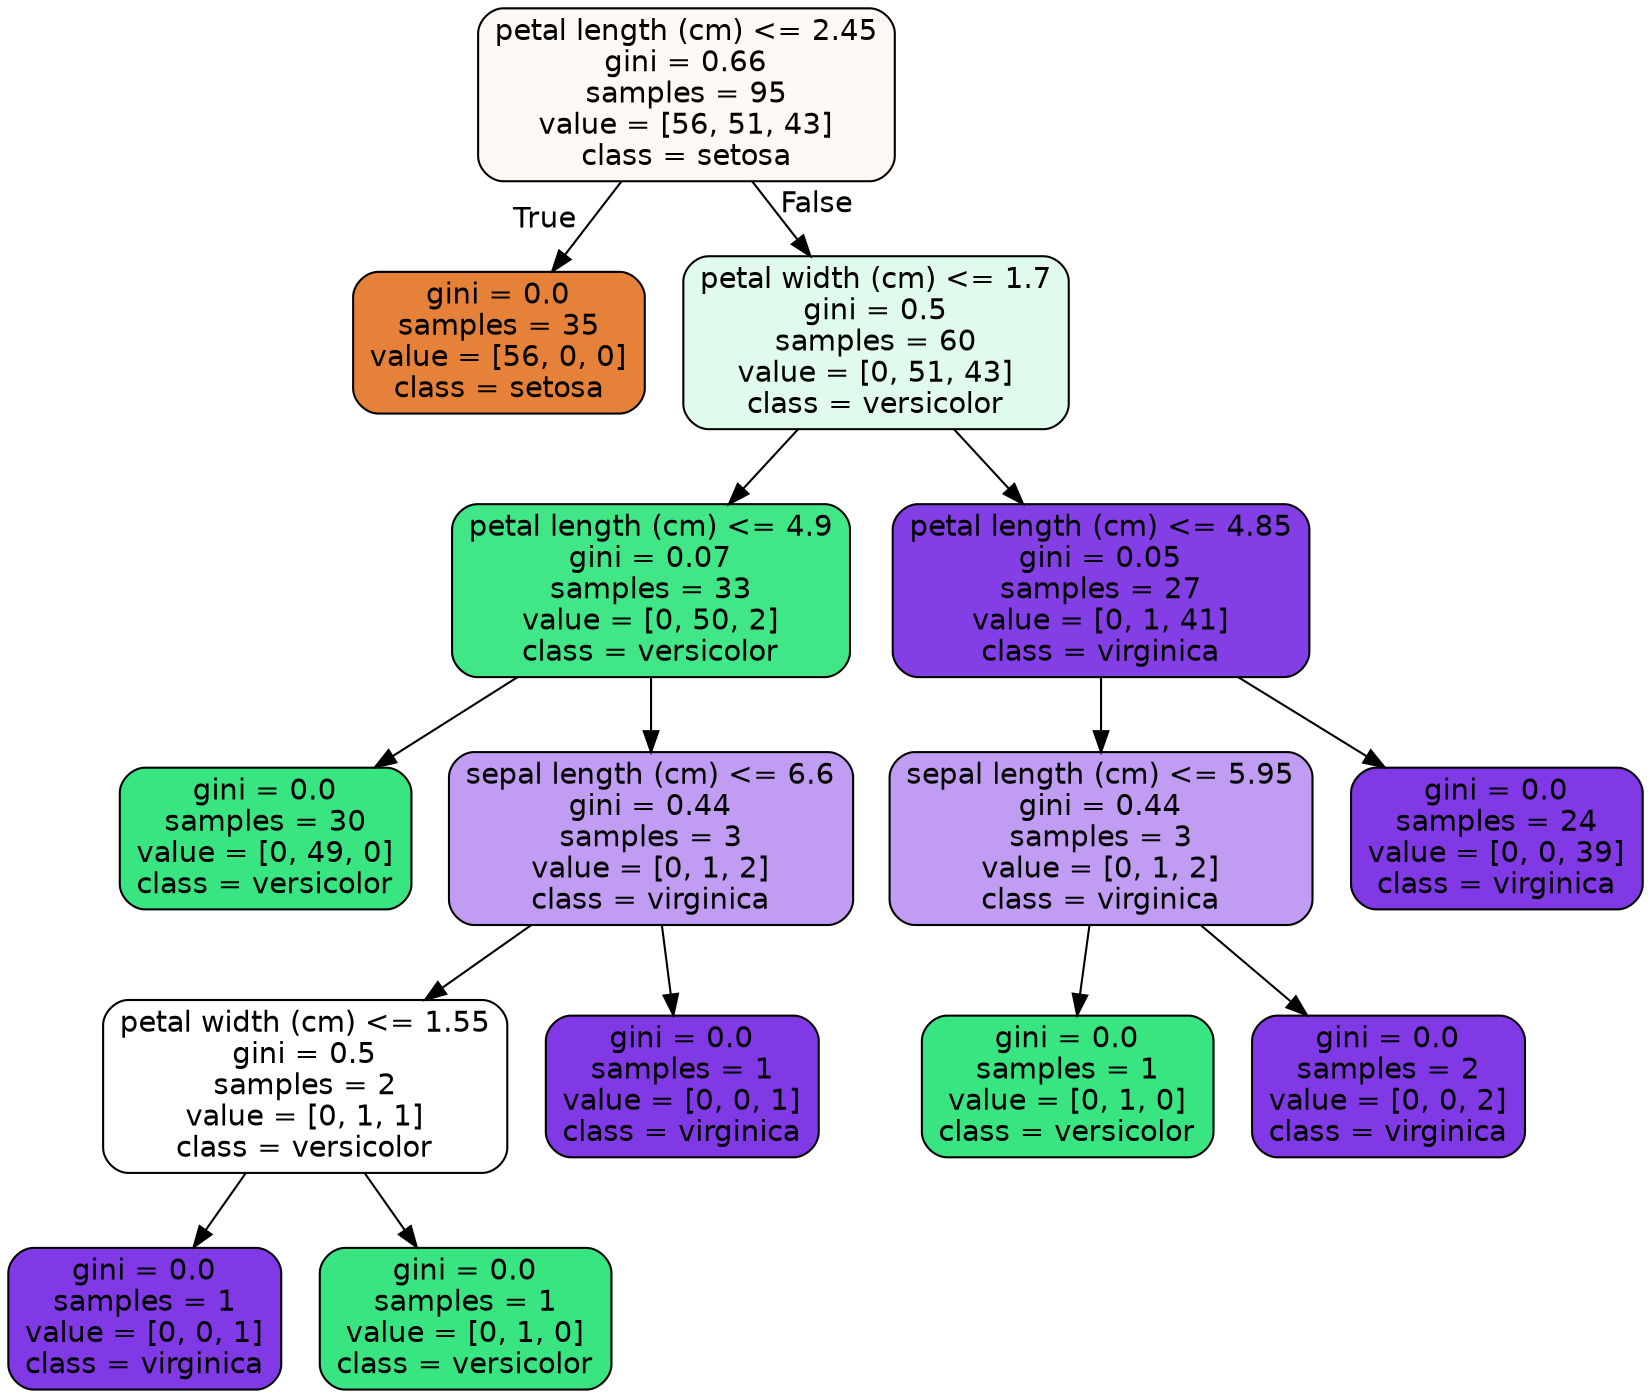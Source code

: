 digraph Tree {
node [shape=box, style="filled, rounded", color="black", fontname=helvetica] ;
edge [fontname=helvetica] ;
0 [label="petal length (cm) <= 2.45\ngini = 0.66\nsamples = 95\nvalue = [56, 51, 43]\nclass = setosa", fillcolor="#fef9f5"] ;
1 [label="gini = 0.0\nsamples = 35\nvalue = [56, 0, 0]\nclass = setosa", fillcolor="#e58139"] ;
0 -> 1 [labeldistance=2.5, labelangle=45, headlabel="True"] ;
2 [label="petal width (cm) <= 1.7\ngini = 0.5\nsamples = 60\nvalue = [0, 51, 43]\nclass = versicolor", fillcolor="#e0fbeb"] ;
0 -> 2 [labeldistance=2.5, labelangle=-45, headlabel="False"] ;
3 [label="petal length (cm) <= 4.9\ngini = 0.07\nsamples = 33\nvalue = [0, 50, 2]\nclass = versicolor", fillcolor="#41e686"] ;
2 -> 3 ;
4 [label="gini = 0.0\nsamples = 30\nvalue = [0, 49, 0]\nclass = versicolor", fillcolor="#39e581"] ;
3 -> 4 ;
5 [label="sepal length (cm) <= 6.6\ngini = 0.44\nsamples = 3\nvalue = [0, 1, 2]\nclass = virginica", fillcolor="#c09cf2"] ;
3 -> 5 ;
6 [label="petal width (cm) <= 1.55\ngini = 0.5\nsamples = 2\nvalue = [0, 1, 1]\nclass = versicolor", fillcolor="#ffffff"] ;
5 -> 6 ;
7 [label="gini = 0.0\nsamples = 1\nvalue = [0, 0, 1]\nclass = virginica", fillcolor="#8139e5"] ;
6 -> 7 ;
8 [label="gini = 0.0\nsamples = 1\nvalue = [0, 1, 0]\nclass = versicolor", fillcolor="#39e581"] ;
6 -> 8 ;
9 [label="gini = 0.0\nsamples = 1\nvalue = [0, 0, 1]\nclass = virginica", fillcolor="#8139e5"] ;
5 -> 9 ;
10 [label="petal length (cm) <= 4.85\ngini = 0.05\nsamples = 27\nvalue = [0, 1, 41]\nclass = virginica", fillcolor="#843ee6"] ;
2 -> 10 ;
11 [label="sepal length (cm) <= 5.95\ngini = 0.44\nsamples = 3\nvalue = [0, 1, 2]\nclass = virginica", fillcolor="#c09cf2"] ;
10 -> 11 ;
12 [label="gini = 0.0\nsamples = 1\nvalue = [0, 1, 0]\nclass = versicolor", fillcolor="#39e581"] ;
11 -> 12 ;
13 [label="gini = 0.0\nsamples = 2\nvalue = [0, 0, 2]\nclass = virginica", fillcolor="#8139e5"] ;
11 -> 13 ;
14 [label="gini = 0.0\nsamples = 24\nvalue = [0, 0, 39]\nclass = virginica", fillcolor="#8139e5"] ;
10 -> 14 ;
}